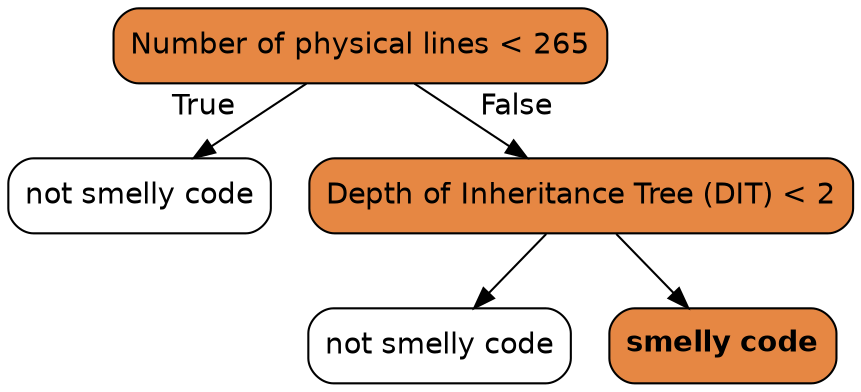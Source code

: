 digraph Tree {
node [color="black", fontname=helvetica, shape=box,  style="filled, rounded", fillcolor="#FFFFFF"];
edge [fontname=helvetica];
0 [label=<Number of physical lines &lt; 265>, fillcolor="#e68743"];
1 [label=<not smelly code>];
0 -> 1  [headlabel="True", labelangle=45, labeldistance="2.5"];
2 [label=<Depth of Inheritance Tree (DIT) &lt; 2>, fillcolor="#e68743"];
0 -> 2  [headlabel="False", labelangle="-45", labeldistance="2.5"];
3 [label=<not smelly code>];
2 -> 3;
4 [label=<<b>smelly code</b>>, fillcolor="#e68743"];
2 -> 4;
}
